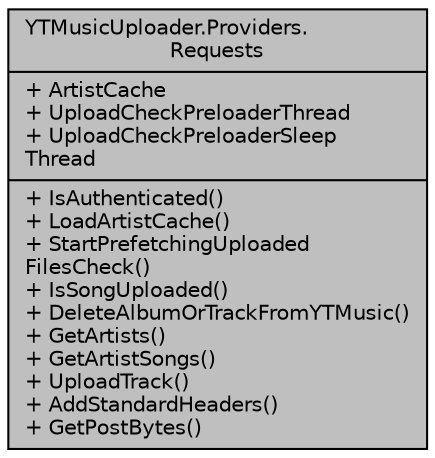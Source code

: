 digraph "YTMusicUploader.Providers.Requests"
{
 // LATEX_PDF_SIZE
  edge [fontname="Helvetica",fontsize="10",labelfontname="Helvetica",labelfontsize="10"];
  node [fontname="Helvetica",fontsize="10",shape=record];
  Node1 [label="{YTMusicUploader.Providers.\lRequests\n|+ ArtistCache\l+ UploadCheckPreloaderThread\l+ UploadCheckPreloaderSleep\lThread\l|+ IsAuthenticated()\l+ LoadArtistCache()\l+ StartPrefetchingUploaded\lFilesCheck()\l+ IsSongUploaded()\l+ DeleteAlbumOrTrackFromYTMusic()\l+ GetArtists()\l+ GetArtistSongs()\l+ UploadTrack()\l+ AddStandardHeaders()\l+ GetPostBytes()\l}",height=0.2,width=0.4,color="black", fillcolor="grey75", style="filled", fontcolor="black",tooltip="YouTube Music API Request Methods"];
}
